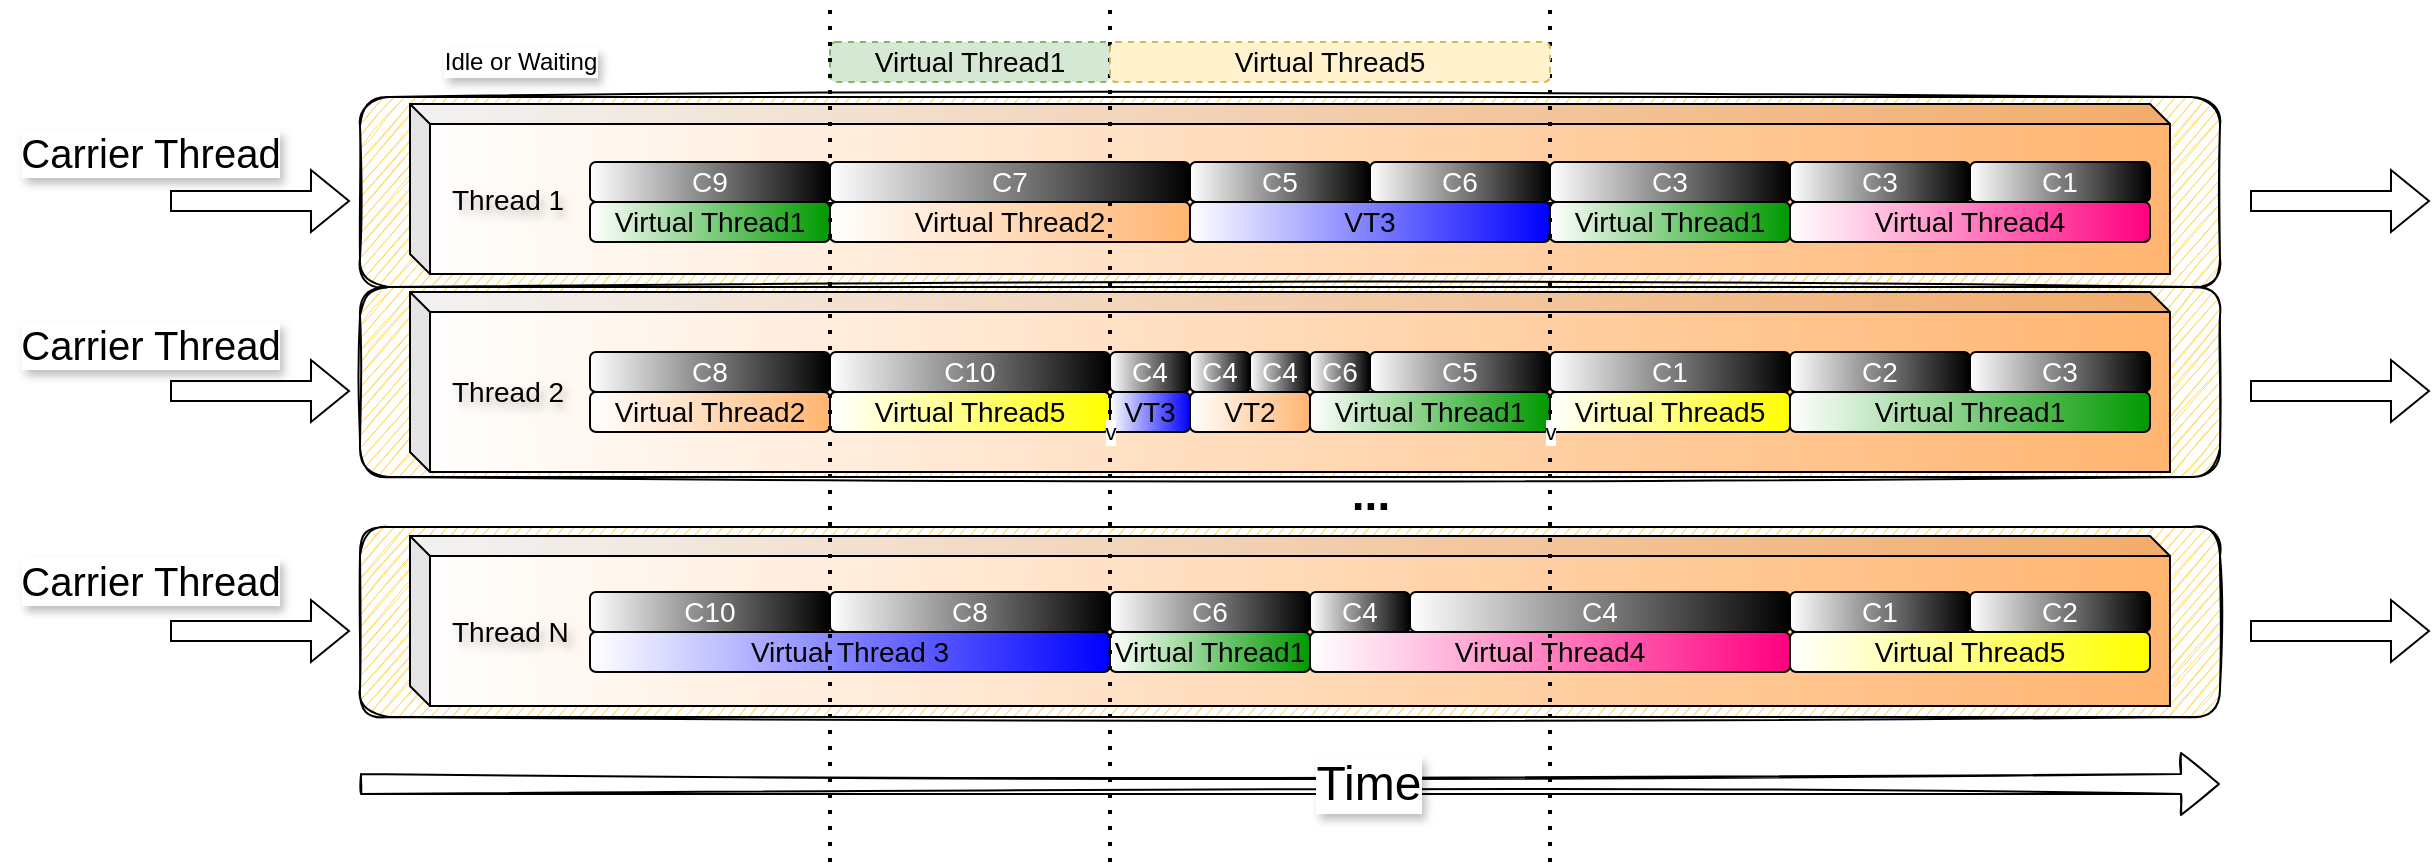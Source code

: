 <mxfile version="24.7.8">
  <diagram id="gcXxg-jRAJFsOrIHN8xj" name="Page-1">
    <mxGraphModel dx="1941" dy="739" grid="1" gridSize="10" guides="1" tooltips="1" connect="1" arrows="1" fold="1" page="1" pageScale="1" pageWidth="827" pageHeight="1169" math="0" shadow="0">
      <root>
        <mxCell id="0" />
        <mxCell id="1" parent="0" />
        <mxCell id="2UfDHRM4jVubF9AA2sK6-36" value="" style="rounded=1;whiteSpace=wrap;html=1;fontSize=38;fillColor=#FFD966;gradientColor=none;gradientDirection=west;shadow=0;sketch=1;strokeWidth=1;perimeterSpacing=1;glass=0;" parent="1" vertex="1">
          <mxGeometry x="-25" y="372.5" width="930" height="95" as="geometry" />
        </mxCell>
        <mxCell id="2UfDHRM4jVubF9AA2sK6-37" value="" style="shape=flexArrow;endArrow=classic;html=1;rounded=0;fontSize=14;" parent="1" edge="1">
          <mxGeometry width="50" height="50" relative="1" as="geometry">
            <mxPoint x="-120" y="424.5" as="sourcePoint" />
            <mxPoint x="-30" y="424.5" as="targetPoint" />
          </mxGeometry>
        </mxCell>
        <mxCell id="2UfDHRM4jVubF9AA2sK6-38" value="" style="shape=flexArrow;endArrow=classic;html=1;rounded=0;fontSize=14;" parent="1" edge="1">
          <mxGeometry width="50" height="50" relative="1" as="geometry">
            <mxPoint x="920" y="424.5" as="sourcePoint" />
            <mxPoint x="1010" y="424.5" as="targetPoint" />
          </mxGeometry>
        </mxCell>
        <mxCell id="2UfDHRM4jVubF9AA2sK6-33" value="" style="rounded=1;whiteSpace=wrap;html=1;fontSize=38;fillColor=#FFD966;gradientColor=none;gradientDirection=west;shadow=0;sketch=1;strokeWidth=1;perimeterSpacing=1;glass=0;" parent="1" vertex="1">
          <mxGeometry x="-25" y="252.5" width="930" height="95" as="geometry" />
        </mxCell>
        <mxCell id="2UfDHRM4jVubF9AA2sK6-34" value="" style="shape=flexArrow;endArrow=classic;html=1;rounded=0;fontSize=14;" parent="1" edge="1">
          <mxGeometry width="50" height="50" relative="1" as="geometry">
            <mxPoint x="-120" y="304.5" as="sourcePoint" />
            <mxPoint x="-30" y="304.5" as="targetPoint" />
          </mxGeometry>
        </mxCell>
        <mxCell id="2UfDHRM4jVubF9AA2sK6-35" value="" style="shape=flexArrow;endArrow=classic;html=1;rounded=0;fontSize=14;" parent="1" edge="1">
          <mxGeometry width="50" height="50" relative="1" as="geometry">
            <mxPoint x="920" y="304.5" as="sourcePoint" />
            <mxPoint x="1010" y="304.5" as="targetPoint" />
          </mxGeometry>
        </mxCell>
        <mxCell id="2UfDHRM4jVubF9AA2sK6-29" value="" style="rounded=1;whiteSpace=wrap;html=1;fontSize=38;fillColor=#FFD966;gradientColor=none;gradientDirection=west;shadow=0;sketch=1;strokeWidth=1;perimeterSpacing=1;glass=0;" parent="1" vertex="1">
          <mxGeometry x="-25" y="157.5" width="930" height="95" as="geometry" />
        </mxCell>
        <mxCell id="2UfDHRM4jVubF9AA2sK6-1" value="&lt;span style=&quot;font-size: 14px;&quot;&gt;Thread 1&lt;/span&gt;" style="shape=cube;whiteSpace=wrap;html=1;boundedLbl=1;backgroundOutline=1;darkOpacity=0.05;darkOpacity2=0.1;size=10;align=left;spacingLeft=9;fontSize=14;fillColor=#FFB570;gradientColor=#ffffff;gradientDirection=west;labelBackgroundColor=none;labelBorderColor=none;textShadow=1;" parent="1" vertex="1">
          <mxGeometry y="161" width="880" height="85" as="geometry" />
        </mxCell>
        <mxCell id="2UfDHRM4jVubF9AA2sK6-3" value="&lt;span style=&quot;font-size: 14px;&quot;&gt;Thread 2&lt;/span&gt;" style="shape=cube;whiteSpace=wrap;html=1;boundedLbl=1;backgroundOutline=1;darkOpacity=0.05;darkOpacity2=0.1;size=10;align=left;spacingLeft=9;fontSize=14;fillColor=#FFB570;gradientColor=#ffffff;gradientDirection=west;labelBackgroundColor=none;labelBorderColor=none;textShadow=1;" parent="1" vertex="1">
          <mxGeometry y="255" width="880" height="90" as="geometry" />
        </mxCell>
        <mxCell id="2UfDHRM4jVubF9AA2sK6-4" value="Thread N" style="shape=cube;whiteSpace=wrap;html=1;boundedLbl=1;backgroundOutline=1;darkOpacity=0.05;darkOpacity2=0.1;size=10;align=left;spacingLeft=9;fontSize=14;fillColor=#FFB570;gradientColor=#ffffff;gradientDirection=west;labelBackgroundColor=none;labelBorderColor=none;textShadow=1;" parent="1" vertex="1">
          <mxGeometry y="377" width="880" height="85" as="geometry" />
        </mxCell>
        <mxCell id="2UfDHRM4jVubF9AA2sK6-6" value="..." style="text;html=1;align=center;verticalAlign=middle;resizable=0;points=[];autosize=1;strokeColor=none;fillColor=none;fontSize=23;fontStyle=1" parent="1" vertex="1">
          <mxGeometry x="465" y="341" width="30" height="30" as="geometry" />
        </mxCell>
        <mxCell id="2UfDHRM4jVubF9AA2sK6-7" value="Virtual Thread1" style="rounded=1;whiteSpace=wrap;html=1;fontSize=14;fillColor=#009900;gradientColor=#ffffff;gradientDirection=west;" parent="1" vertex="1">
          <mxGeometry x="90" y="210" width="120" height="20" as="geometry" />
        </mxCell>
        <mxCell id="2UfDHRM4jVubF9AA2sK6-9" value="Virtual Thread1" style="rounded=1;whiteSpace=wrap;html=1;fontSize=14;fillColor=#009900;gradientColor=#ffffff;gradientDirection=west;" parent="1" vertex="1">
          <mxGeometry x="350" y="425" width="100" height="20" as="geometry" />
        </mxCell>
        <mxCell id="2UfDHRM4jVubF9AA2sK6-10" value="Virtual Thread1" style="rounded=1;whiteSpace=wrap;html=1;fontSize=14;fillColor=#009900;gradientColor=#ffffff;gradientDirection=west;" parent="1" vertex="1">
          <mxGeometry x="450" y="305" width="120" height="20" as="geometry" />
        </mxCell>
        <mxCell id="2UfDHRM4jVubF9AA2sK6-11" value="Virtual Thread1" style="rounded=1;whiteSpace=wrap;html=1;fontSize=14;fillColor=#009900;gradientColor=#ffffff;gradientDirection=west;" parent="1" vertex="1">
          <mxGeometry x="570" y="210" width="120" height="20" as="geometry" />
        </mxCell>
        <mxCell id="2UfDHRM4jVubF9AA2sK6-12" value="Virtual Thread1" style="rounded=1;whiteSpace=wrap;html=1;fontSize=14;fillColor=#009900;gradientColor=#ffffff;gradientDirection=west;" parent="1" vertex="1">
          <mxGeometry x="690" y="305" width="180" height="20" as="geometry" />
        </mxCell>
        <mxCell id="2UfDHRM4jVubF9AA2sK6-15" value="Virtual Thread2" style="rounded=1;whiteSpace=wrap;html=1;fontSize=14;fillColor=#FFB570;gradientColor=#ffffff;gradientDirection=west;" parent="1" vertex="1">
          <mxGeometry x="210" y="210" width="180" height="20" as="geometry" />
        </mxCell>
        <mxCell id="2UfDHRM4jVubF9AA2sK6-16" value="Virtual Thread2" style="rounded=1;whiteSpace=wrap;html=1;fontSize=14;fillColor=#FFB570;gradientColor=#ffffff;gradientDirection=west;" parent="1" vertex="1">
          <mxGeometry x="90" y="305" width="120" height="20" as="geometry" />
        </mxCell>
        <mxCell id="2UfDHRM4jVubF9AA2sK6-17" value="VT2" style="rounded=1;whiteSpace=wrap;html=1;fontSize=14;fillColor=#FFB570;gradientColor=#ffffff;gradientDirection=west;" parent="1" vertex="1">
          <mxGeometry x="390" y="305" width="60" height="20" as="geometry" />
        </mxCell>
        <mxCell id="2UfDHRM4jVubF9AA2sK6-18" value="VT3" style="rounded=1;whiteSpace=wrap;html=1;fontSize=14;fillColor=#0000FF;gradientColor=#ffffff;gradientDirection=west;" parent="1" vertex="1">
          <mxGeometry x="350" y="305" width="40" height="20" as="geometry" />
        </mxCell>
        <mxCell id="2UfDHRM4jVubF9AA2sK6-20" value="VT3" style="rounded=1;whiteSpace=wrap;html=1;fontSize=14;fillColor=#0000FF;gradientColor=#ffffff;gradientDirection=west;" parent="1" vertex="1">
          <mxGeometry x="390" y="210" width="180" height="20" as="geometry" />
        </mxCell>
        <mxCell id="2UfDHRM4jVubF9AA2sK6-21" value="Virtual Thread 3" style="rounded=1;whiteSpace=wrap;html=1;fontSize=14;fillColor=#0000FF;gradientColor=#ffffff;gradientDirection=west;" parent="1" vertex="1">
          <mxGeometry x="90" y="425" width="260" height="20" as="geometry" />
        </mxCell>
        <mxCell id="2UfDHRM4jVubF9AA2sK6-22" value="" style="shape=flexArrow;endArrow=classic;html=1;rounded=0;fontSize=14;" parent="1" edge="1">
          <mxGeometry width="50" height="50" relative="1" as="geometry">
            <mxPoint x="-120" y="209.5" as="sourcePoint" />
            <mxPoint x="-30" y="209.5" as="targetPoint" />
          </mxGeometry>
        </mxCell>
        <mxCell id="2UfDHRM4jVubF9AA2sK6-23" value="" style="shape=flexArrow;endArrow=classic;html=1;rounded=0;fontSize=14;" parent="1" edge="1">
          <mxGeometry width="50" height="50" relative="1" as="geometry">
            <mxPoint x="920" y="209.5" as="sourcePoint" />
            <mxPoint x="1010" y="209.5" as="targetPoint" />
          </mxGeometry>
        </mxCell>
        <mxCell id="2UfDHRM4jVubF9AA2sK6-31" value="Virtual Thread4" style="rounded=1;whiteSpace=wrap;html=1;fontSize=14;fillColor=#FF0080;gradientColor=#ffffff;gradientDirection=west;" parent="1" vertex="1">
          <mxGeometry x="450" y="425" width="240" height="20" as="geometry" />
        </mxCell>
        <mxCell id="2UfDHRM4jVubF9AA2sK6-32" value="Virtual Thread4" style="rounded=1;whiteSpace=wrap;html=1;fontSize=14;fillColor=#FF0080;gradientColor=#ffffff;gradientDirection=west;" parent="1" vertex="1">
          <mxGeometry x="690" y="210" width="180" height="20" as="geometry" />
        </mxCell>
        <mxCell id="2UfDHRM4jVubF9AA2sK6-39" value="Virtual Thread5" style="rounded=1;whiteSpace=wrap;html=1;fontSize=14;fillColor=#FFFF00;gradientColor=#ffffff;gradientDirection=west;" parent="1" vertex="1">
          <mxGeometry x="570" y="305" width="120" height="20" as="geometry" />
        </mxCell>
        <mxCell id="2UfDHRM4jVubF9AA2sK6-40" value="Virtual Thread5" style="rounded=1;whiteSpace=wrap;html=1;fontSize=14;fillColor=#FFFF00;gradientColor=#ffffff;gradientDirection=west;" parent="1" vertex="1">
          <mxGeometry x="690" y="425" width="180" height="20" as="geometry" />
        </mxCell>
        <mxCell id="2UfDHRM4jVubF9AA2sK6-43" value="" style="shape=flexArrow;endArrow=classic;html=1;rounded=1;fontSize=20;targetPerimeterSpacing=0;strokeWidth=1;sketch=1;" parent="1" edge="1">
          <mxGeometry width="50" height="50" relative="1" as="geometry">
            <mxPoint x="-25" y="501" as="sourcePoint" />
            <mxPoint x="905" y="501" as="targetPoint" />
          </mxGeometry>
        </mxCell>
        <mxCell id="2UfDHRM4jVubF9AA2sK6-44" value="Time" style="edgeLabel;html=1;align=center;verticalAlign=middle;resizable=0;points=[];fontSize=24;textShadow=1;" parent="2UfDHRM4jVubF9AA2sK6-43" vertex="1" connectable="0">
          <mxGeometry x="0.084" relative="1" as="geometry">
            <mxPoint as="offset" />
          </mxGeometry>
        </mxCell>
        <mxCell id="mcfq0EbKfonbPjyJRW4k-2" value="Virtual Thread5" style="rounded=1;whiteSpace=wrap;html=1;fontSize=14;fillColor=#FFFF00;gradientColor=#ffffff;gradientDirection=west;" parent="1" vertex="1">
          <mxGeometry x="210" y="305" width="140" height="20" as="geometry" />
        </mxCell>
        <mxCell id="mcfq0EbKfonbPjyJRW4k-3" value="Virtual Thread1" style="rounded=1;whiteSpace=wrap;html=1;fontSize=14;fillColor=#d5e8d4;gradientDirection=west;dashed=1;strokeColor=#82b366;" parent="1" vertex="1">
          <mxGeometry x="210" y="130" width="140" height="20" as="geometry" />
        </mxCell>
        <mxCell id="mcfq0EbKfonbPjyJRW4k-4" value="" style="endArrow=none;dashed=1;html=1;dashPattern=1 3;strokeWidth=2;rounded=0;" parent="1" edge="1">
          <mxGeometry width="50" height="50" relative="1" as="geometry">
            <mxPoint x="210" y="540" as="sourcePoint" />
            <mxPoint x="210" y="110" as="targetPoint" />
          </mxGeometry>
        </mxCell>
        <mxCell id="mcfq0EbKfonbPjyJRW4k-5" value="v" style="endArrow=none;dashed=1;html=1;dashPattern=1 3;strokeWidth=2;rounded=0;" parent="1" edge="1">
          <mxGeometry width="50" height="50" relative="1" as="geometry">
            <mxPoint x="350" y="540" as="sourcePoint" />
            <mxPoint x="350" y="110" as="targetPoint" />
          </mxGeometry>
        </mxCell>
        <mxCell id="mcfq0EbKfonbPjyJRW4k-6" value="Idle or Waiting" style="text;html=1;align=center;verticalAlign=middle;resizable=0;points=[];autosize=1;strokeColor=none;fillColor=none;textShadow=1;labelBackgroundColor=default;" parent="1" vertex="1">
          <mxGeometry x="10" y="130" width="90" height="20" as="geometry" />
        </mxCell>
        <mxCell id="mcfq0EbKfonbPjyJRW4k-7" value="v" style="endArrow=none;dashed=1;html=1;dashPattern=1 3;strokeWidth=2;rounded=0;" parent="1" edge="1">
          <mxGeometry width="50" height="50" relative="1" as="geometry">
            <mxPoint x="570" y="540" as="sourcePoint" />
            <mxPoint x="570" y="110" as="targetPoint" />
          </mxGeometry>
        </mxCell>
        <mxCell id="mcfq0EbKfonbPjyJRW4k-8" value="Virtual Thread5" style="rounded=1;whiteSpace=wrap;html=1;fontSize=14;fillColor=#fff2cc;gradientDirection=west;dashed=1;strokeColor=#d6b656;" parent="1" vertex="1">
          <mxGeometry x="350" y="130" width="220" height="20" as="geometry" />
        </mxCell>
        <mxCell id="ECE5fwK7ioE7rHclTnYd-1" value="Carrier Thread" style="text;html=1;align=center;verticalAlign=middle;resizable=0;points=[];autosize=1;strokeColor=none;fillColor=none;labelBorderColor=none;labelBackgroundColor=default;textShadow=1;fontSize=20;" parent="1" vertex="1">
          <mxGeometry x="-205" y="165" width="150" height="40" as="geometry" />
        </mxCell>
        <mxCell id="ECE5fwK7ioE7rHclTnYd-4" value="Carrier Thread" style="text;html=1;align=center;verticalAlign=middle;resizable=0;points=[];autosize=1;strokeColor=none;fillColor=none;labelBorderColor=none;labelBackgroundColor=default;textShadow=1;fontSize=20;" parent="1" vertex="1">
          <mxGeometry x="-205" y="261" width="150" height="40" as="geometry" />
        </mxCell>
        <mxCell id="ECE5fwK7ioE7rHclTnYd-5" value="Carrier Thread" style="text;html=1;align=center;verticalAlign=middle;resizable=0;points=[];autosize=1;strokeColor=none;fillColor=none;labelBorderColor=none;labelBackgroundColor=default;textShadow=1;fontSize=20;" parent="1" vertex="1">
          <mxGeometry x="-205" y="379" width="150" height="40" as="geometry" />
        </mxCell>
        <mxCell id="ECE5fwK7ioE7rHclTnYd-7" value="C1" style="rounded=1;whiteSpace=wrap;html=1;fontSize=14;fillColor=#000000;gradientColor=#ffffff;gradientDirection=west;fontColor=#FFFFFF;" parent="1" vertex="1">
          <mxGeometry x="690" y="405" width="90" height="20" as="geometry" />
        </mxCell>
        <mxCell id="ECE5fwK7ioE7rHclTnYd-8" value="C1" style="rounded=1;whiteSpace=wrap;html=1;fontSize=14;fillColor=#000000;gradientColor=#ffffff;gradientDirection=west;fontColor=#FFFFFF;" parent="1" vertex="1">
          <mxGeometry x="780" y="190" width="90" height="20" as="geometry" />
        </mxCell>
        <mxCell id="ECE5fwK7ioE7rHclTnYd-9" value="C1" style="rounded=1;whiteSpace=wrap;html=1;fontSize=14;fillColor=#000000;gradientColor=#ffffff;gradientDirection=west;fontColor=#FFFFFF;" parent="1" vertex="1">
          <mxGeometry x="570" y="285" width="120" height="20" as="geometry" />
        </mxCell>
        <mxCell id="ECE5fwK7ioE7rHclTnYd-10" value="C2" style="rounded=1;whiteSpace=wrap;html=1;fontSize=14;fillColor=#000000;gradientColor=#ffffff;gradientDirection=west;fontColor=#FFFFFF;" parent="1" vertex="1">
          <mxGeometry x="780" y="405" width="90" height="20" as="geometry" />
        </mxCell>
        <mxCell id="ECE5fwK7ioE7rHclTnYd-11" value="C2" style="rounded=1;whiteSpace=wrap;html=1;fontSize=14;fillColor=#000000;gradientColor=#ffffff;gradientDirection=west;fontColor=#FFFFFF;" parent="1" vertex="1">
          <mxGeometry x="690" y="285" width="90" height="20" as="geometry" />
        </mxCell>
        <mxCell id="ECE5fwK7ioE7rHclTnYd-12" value="C3" style="rounded=1;whiteSpace=wrap;html=1;fontSize=14;fillColor=#000000;gradientColor=#ffffff;gradientDirection=west;fontColor=#FFFFFF;" parent="1" vertex="1">
          <mxGeometry x="570" y="190" width="120" height="20" as="geometry" />
        </mxCell>
        <mxCell id="ECE5fwK7ioE7rHclTnYd-13" value="C3" style="rounded=1;whiteSpace=wrap;html=1;fontSize=14;fillColor=#000000;gradientColor=#ffffff;gradientDirection=west;fontColor=#FFFFFF;" parent="1" vertex="1">
          <mxGeometry x="690" y="190" width="90" height="20" as="geometry" />
        </mxCell>
        <mxCell id="ECE5fwK7ioE7rHclTnYd-14" value="C3" style="rounded=1;whiteSpace=wrap;html=1;fontSize=14;fillColor=#000000;gradientColor=#ffffff;gradientDirection=west;fontColor=#FFFFFF;" parent="1" vertex="1">
          <mxGeometry x="780" y="285" width="90" height="20" as="geometry" />
        </mxCell>
        <mxCell id="ECE5fwK7ioE7rHclTnYd-15" value="C4" style="rounded=1;whiteSpace=wrap;html=1;fontSize=14;fillColor=#000000;gradientColor=#ffffff;gradientDirection=west;fontColor=#FFFFFF;" parent="1" vertex="1">
          <mxGeometry x="500" y="405" width="190" height="20" as="geometry" />
        </mxCell>
        <mxCell id="ECE5fwK7ioE7rHclTnYd-16" value="C4" style="rounded=1;whiteSpace=wrap;html=1;fontSize=14;fillColor=#000000;gradientColor=#ffffff;gradientDirection=west;fontColor=#FFFFFF;" parent="1" vertex="1">
          <mxGeometry x="450" y="405" width="50" height="20" as="geometry" />
        </mxCell>
        <mxCell id="ECE5fwK7ioE7rHclTnYd-17" value="C4" style="rounded=1;whiteSpace=wrap;html=1;fontSize=14;fillColor=#000000;gradientColor=#ffffff;gradientDirection=west;fontColor=#FFFFFF;" parent="1" vertex="1">
          <mxGeometry x="420" y="285" width="30" height="20" as="geometry" />
        </mxCell>
        <mxCell id="ECE5fwK7ioE7rHclTnYd-18" value="C4" style="rounded=1;whiteSpace=wrap;html=1;fontSize=14;fillColor=#000000;gradientColor=#ffffff;gradientDirection=west;fontColor=#FFFFFF;" parent="1" vertex="1">
          <mxGeometry x="390" y="285" width="30" height="20" as="geometry" />
        </mxCell>
        <mxCell id="ECE5fwK7ioE7rHclTnYd-19" value="C4" style="rounded=1;whiteSpace=wrap;html=1;fontSize=14;fillColor=#000000;gradientColor=#ffffff;gradientDirection=west;fontColor=#FFFFFF;" parent="1" vertex="1">
          <mxGeometry x="350" y="285" width="40" height="20" as="geometry" />
        </mxCell>
        <mxCell id="ECE5fwK7ioE7rHclTnYd-20" value="&lt;div&gt;C5&lt;/div&gt;" style="rounded=1;whiteSpace=wrap;html=1;fontSize=14;fillColor=#000000;gradientColor=#ffffff;gradientDirection=west;fontColor=#FFFFFF;" parent="1" vertex="1">
          <mxGeometry x="390" y="190" width="90" height="20" as="geometry" />
        </mxCell>
        <mxCell id="ECE5fwK7ioE7rHclTnYd-21" value="&lt;div&gt;C5&lt;/div&gt;" style="rounded=1;whiteSpace=wrap;html=1;fontSize=14;fillColor=#000000;gradientColor=#ffffff;gradientDirection=west;fontColor=#FFFFFF;" parent="1" vertex="1">
          <mxGeometry x="480" y="285" width="90" height="20" as="geometry" />
        </mxCell>
        <mxCell id="ECE5fwK7ioE7rHclTnYd-22" value="&lt;div&gt;C6&lt;/div&gt;" style="rounded=1;whiteSpace=wrap;html=1;fontSize=14;fillColor=#000000;gradientColor=#ffffff;gradientDirection=west;fontColor=#FFFFFF;" parent="1" vertex="1">
          <mxGeometry x="350" y="405" width="100" height="20" as="geometry" />
        </mxCell>
        <mxCell id="ECE5fwK7ioE7rHclTnYd-23" value="&lt;div&gt;C6&lt;/div&gt;" style="rounded=1;whiteSpace=wrap;html=1;fontSize=14;fillColor=#000000;gradientColor=#ffffff;gradientDirection=west;fontColor=#FFFFFF;" parent="1" vertex="1">
          <mxGeometry x="450" y="285" width="30" height="20" as="geometry" />
        </mxCell>
        <mxCell id="ECE5fwK7ioE7rHclTnYd-24" value="&lt;div&gt;C6&lt;/div&gt;" style="rounded=1;whiteSpace=wrap;html=1;fontSize=14;fillColor=#000000;gradientColor=#ffffff;gradientDirection=west;fontColor=#FFFFFF;" parent="1" vertex="1">
          <mxGeometry x="480" y="190" width="90" height="20" as="geometry" />
        </mxCell>
        <mxCell id="ECE5fwK7ioE7rHclTnYd-25" value="&lt;div&gt;C7&lt;/div&gt;" style="rounded=1;whiteSpace=wrap;html=1;fontSize=14;fillColor=#000000;gradientColor=#ffffff;gradientDirection=west;fontColor=#FFFFFF;" parent="1" vertex="1">
          <mxGeometry x="210" y="190" width="180" height="20" as="geometry" />
        </mxCell>
        <mxCell id="ECE5fwK7ioE7rHclTnYd-26" value="&lt;div&gt;C8&lt;/div&gt;" style="rounded=1;whiteSpace=wrap;html=1;fontSize=14;fillColor=#000000;gradientColor=#ffffff;gradientDirection=west;fontColor=#FFFFFF;" parent="1" vertex="1">
          <mxGeometry x="90" y="285" width="120" height="20" as="geometry" />
        </mxCell>
        <mxCell id="ECE5fwK7ioE7rHclTnYd-27" value="&lt;div&gt;C8&lt;/div&gt;" style="rounded=1;whiteSpace=wrap;html=1;fontSize=14;fillColor=#000000;gradientColor=#ffffff;gradientDirection=west;fontColor=#FFFFFF;" parent="1" vertex="1">
          <mxGeometry x="210" y="405" width="140" height="20" as="geometry" />
        </mxCell>
        <mxCell id="ECE5fwK7ioE7rHclTnYd-28" value="&lt;div&gt;C9&lt;/div&gt;" style="rounded=1;whiteSpace=wrap;html=1;fontSize=14;fillColor=#000000;gradientColor=#ffffff;gradientDirection=west;fontColor=#FFFFFF;" parent="1" vertex="1">
          <mxGeometry x="90" y="190" width="120" height="20" as="geometry" />
        </mxCell>
        <mxCell id="ECE5fwK7ioE7rHclTnYd-29" value="&lt;div&gt;C10&lt;/div&gt;" style="rounded=1;whiteSpace=wrap;html=1;fontSize=14;fillColor=#000000;gradientColor=#ffffff;gradientDirection=west;fontColor=#FFFFFF;" parent="1" vertex="1">
          <mxGeometry x="90" y="405" width="120" height="20" as="geometry" />
        </mxCell>
        <mxCell id="ECE5fwK7ioE7rHclTnYd-30" value="&lt;div&gt;C10&lt;/div&gt;" style="rounded=1;whiteSpace=wrap;html=1;fontSize=14;fillColor=#000000;gradientColor=#ffffff;gradientDirection=west;fontColor=#FFFFFF;" parent="1" vertex="1">
          <mxGeometry x="210" y="285" width="140" height="20" as="geometry" />
        </mxCell>
      </root>
    </mxGraphModel>
  </diagram>
</mxfile>
